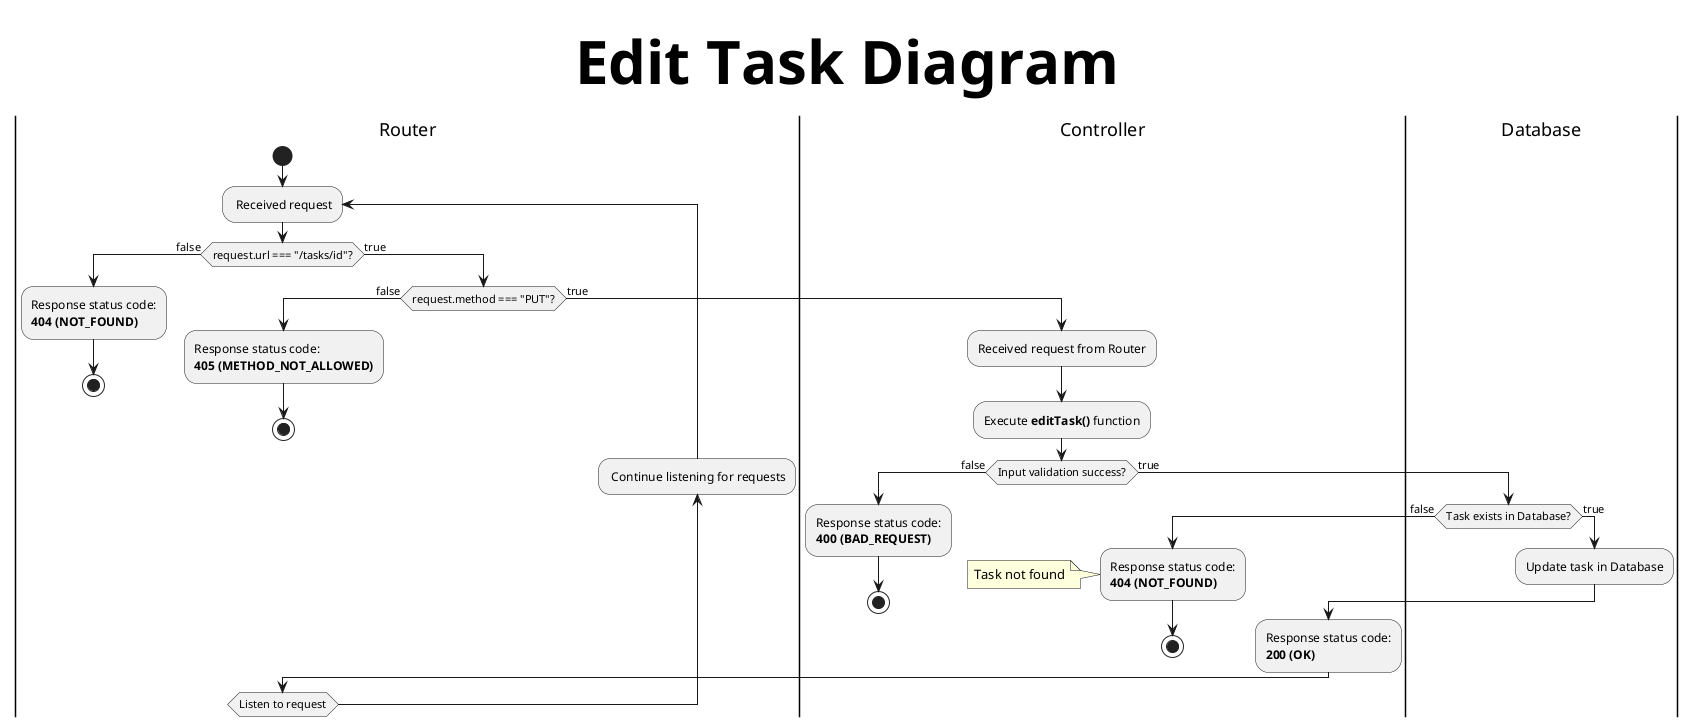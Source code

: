 @startuml
title Edit Task Diagram
skinparam titleFontSize 60
|Router|
start
repeat: Received request

if (request.url === "/tasks/id"?) then (false)
    :Response status code:
    **404 (NOT_FOUND)**;
    stop
else (true)
    if (request.method === "PUT"?) then (false)
        :Response status code:
        **405 (METHOD_NOT_ALLOWED)**;
        stop
    else (true)
        |Controller|
        :Received request from Router;
        :Execute **editTask()** function;

        if (Input validation success?) then (false)
            :Response status code:
            **400 (BAD_REQUEST)**;
            'Validation failed
            stop
        else (true)
            |Database|
            if (Task exists in Database?) then (false)
                |Controller|
                :Response status code:
                **404 (NOT_FOUND)**;
                note left: Task not found
                stop
            else (true)
                |Database|
                :Update task in Database;
                |Controller|
                :Response status code:
                **200 (OK)**;
            endif
        endif
    endif
endif

|Router|
backward: Continue listening for requests;
repeat while (Listen to request)
@enduml